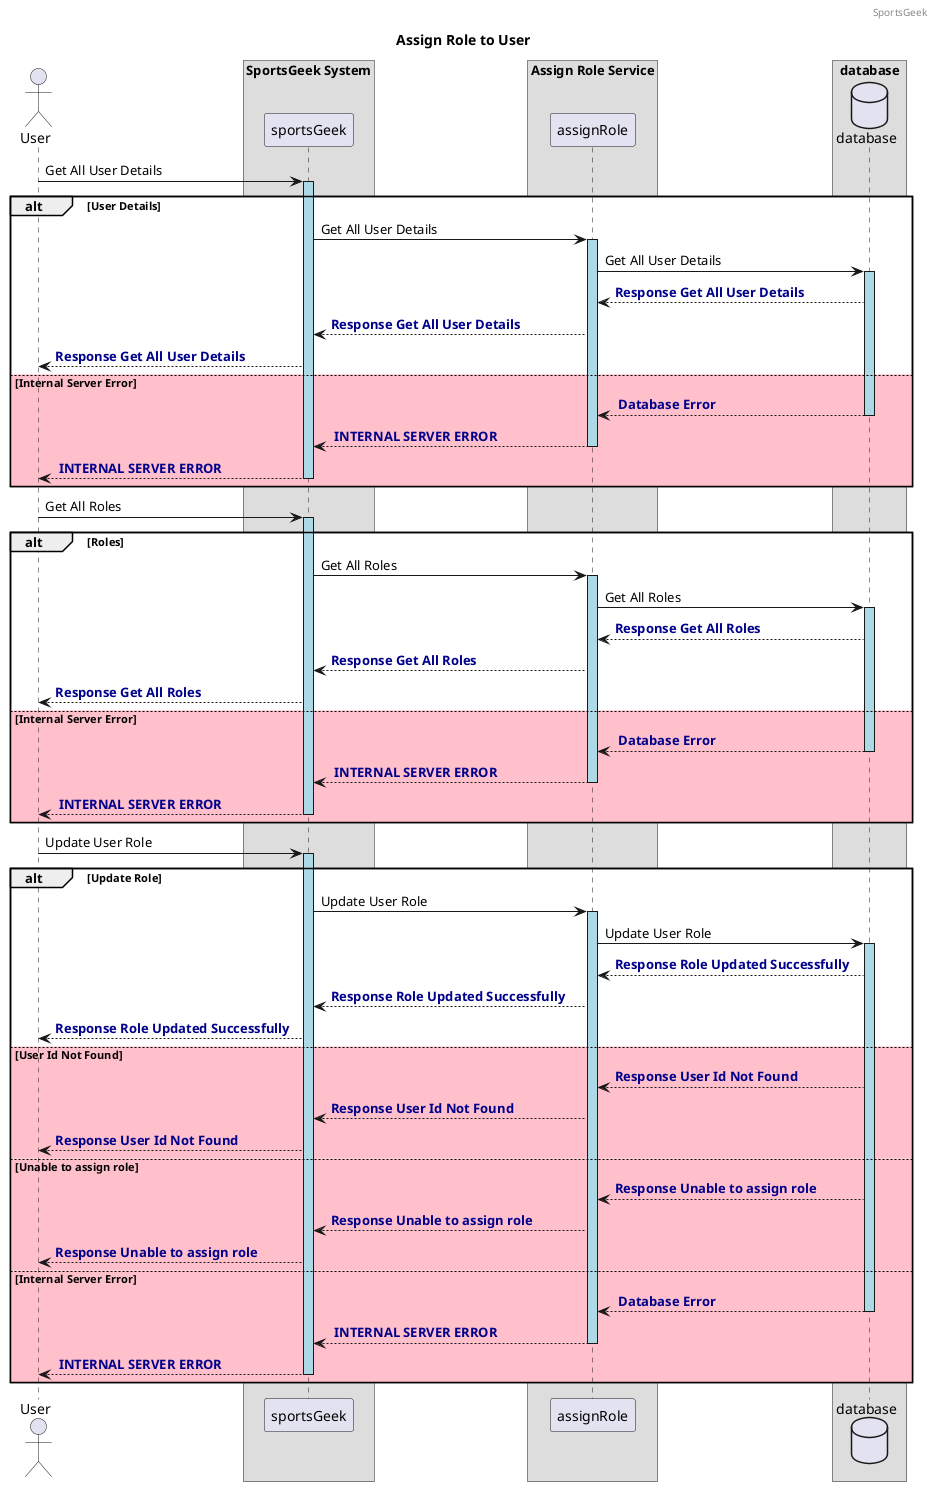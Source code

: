 @startuml
header SportsGeek
title Assign Role to User
skinparam ParticipantPadding 10
skinparam BoxPadding 20
actor User
box "SportsGeek System"
 participant sportsGeek
end box
box "Assign Role Service"
 participant assignRole
end box
box "database"
    database database
end box

User -> sportsGeek: Get All User Details
activate sportsGeek #lightblue
alt #white User Details
sportsGeek -> "assignRole" : Get All User Details
activate assignRole #lightblue
    assignRole -> "database" : Get All User Details
    activate "database" #lightblue
    "database" --> "assignRole" : <font color=darkblue><b>Response Get All User Details
    "assignRole" --> "sportsGeek" : <font color=darkblue><b>Response Get All User Details
    "sportsGeek" --> User : <font color=darkblue><b>Response Get All User Details
else #pink Internal Server Error
"database" --> "assignRole" : <font color=darkblue><b> Database Error
deactivate "database"
"assignRole" --> "sportsGeek" : <font color=darkblue><b> INTERNAL SERVER ERROR
deactivate "assignRole"
"sportsGeek" --> User : <font color=darkblue><b> INTERNAL SERVER ERROR
deactivate "sportsGeek"
end alt

User -> sportsGeek: Get All Roles
activate sportsGeek #lightblue
alt #white Roles
sportsGeek -> "assignRole" : Get All Roles
activate assignRole #lightblue
    assignRole -> "database" : Get All Roles
    activate "database" #lightblue
    "database" --> "assignRole" : <font color=darkblue><b>Response Get All Roles
    "assignRole" --> "sportsGeek" : <font color=darkblue><b>Response Get All Roles
    "sportsGeek" --> User : <font color=darkblue><b>Response Get All Roles
else #pink Internal Server Error
"database" --> "assignRole" : <font color=darkblue><b> Database Error
deactivate "database"
"assignRole" --> "sportsGeek" : <font color=darkblue><b> INTERNAL SERVER ERROR
deactivate "assignRole"
"sportsGeek" --> User : <font color=darkblue><b> INTERNAL SERVER ERROR
deactivate "sportsGeek"
end alt



User -> sportsGeek: Update User Role
activate sportsGeek #lightblue
alt #white Update Role
sportsGeek -> "assignRole" : Update User Role
activate assignRole #lightblue
    assignRole -> "database" : Update User Role
    activate "database" #lightblue
    "database" --> "assignRole" : <font color=darkblue><b>Response Role Updated Successfully
    "assignRole" --> "sportsGeek" : <font color=darkblue><b>Response Role Updated Successfully
    "sportsGeek" --> User : <font color=darkblue><b>Response Role Updated Successfully
else #pink User Id Not Found
"database" --> "assignRole" : <font color=darkblue><b>Response User Id Not Found
"assignRole" --> "sportsGeek" : <font color=darkblue><b>Response User Id Not Found
"sportsGeek" --> User : <font color=darkblue><b>Response User Id Not Found
else #pink Unable to assign role
"database" --> "assignRole" : <font color=darkblue><b>Response Unable to assign role
"assignRole" --> "sportsGeek" : <font color=darkblue><b>Response Unable to assign role
"sportsGeek" --> User : <font color=darkblue><b>Response Unable to assign role
else #pink Internal Server Error
"database" --> "assignRole" : <font color=darkblue><b> Database Error
deactivate "database"
"assignRole" --> "sportsGeek" : <font color=darkblue><b> INTERNAL SERVER ERROR
deactivate "assignRole"
"sportsGeek" --> User : <font color=darkblue><b> INTERNAL SERVER ERROR
deactivate "sportsGeek"
end alt
@enduml